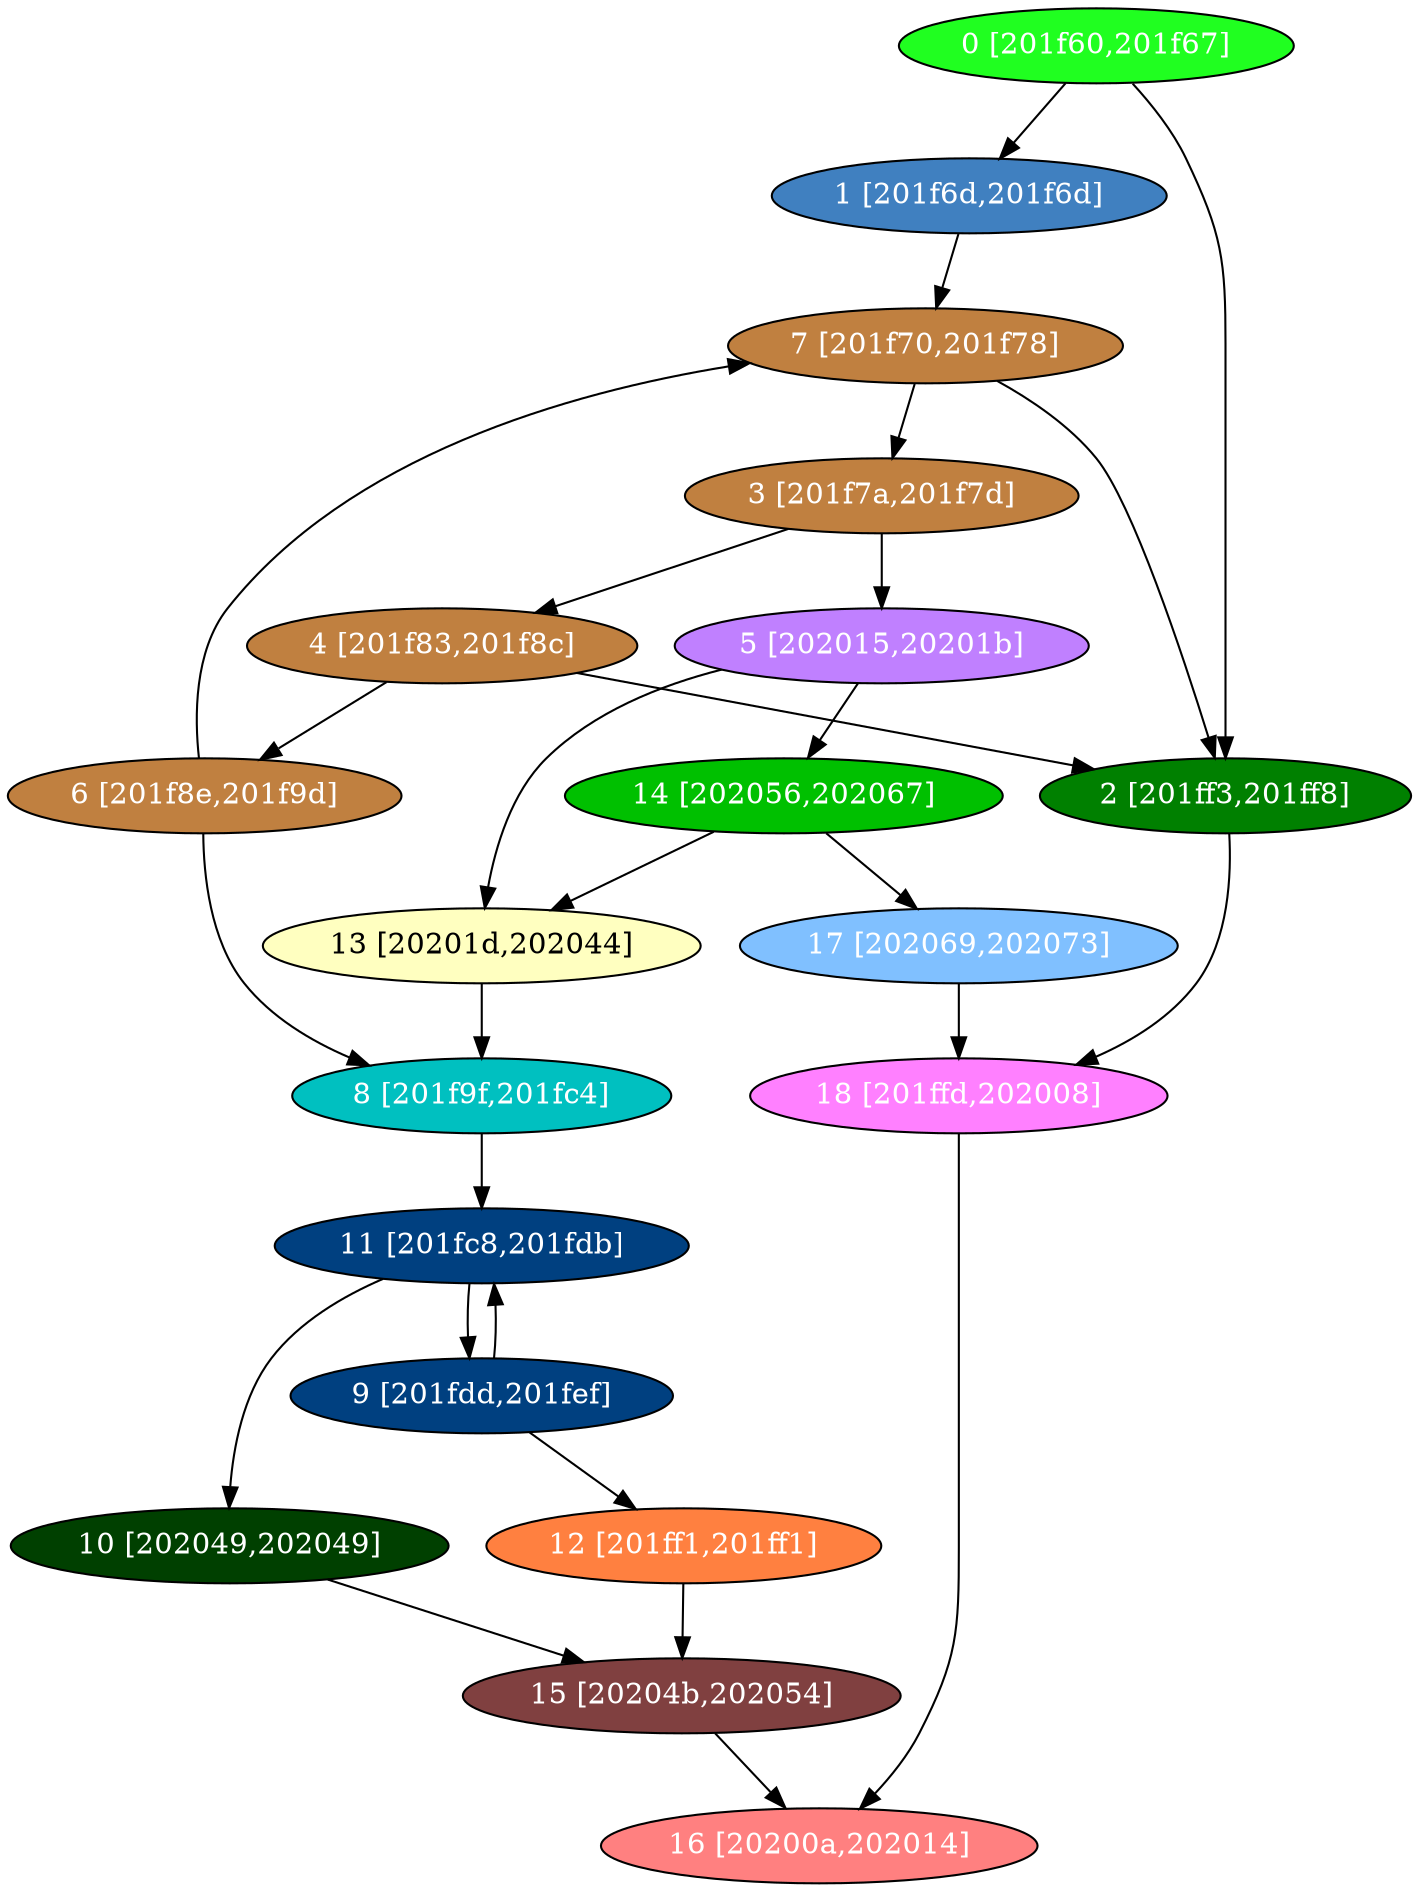 diGraph libnss3{
	libnss3_0  [style=filled fillcolor="#20FF20" fontcolor="#ffffff" shape=oval label="0 [201f60,201f67]"]
	libnss3_1  [style=filled fillcolor="#4080C0" fontcolor="#ffffff" shape=oval label="1 [201f6d,201f6d]"]
	libnss3_2  [style=filled fillcolor="#008000" fontcolor="#ffffff" shape=oval label="2 [201ff3,201ff8]"]
	libnss3_3  [style=filled fillcolor="#C08040" fontcolor="#ffffff" shape=oval label="3 [201f7a,201f7d]"]
	libnss3_4  [style=filled fillcolor="#C08040" fontcolor="#ffffff" shape=oval label="4 [201f83,201f8c]"]
	libnss3_5  [style=filled fillcolor="#C080FF" fontcolor="#ffffff" shape=oval label="5 [202015,20201b]"]
	libnss3_6  [style=filled fillcolor="#C08040" fontcolor="#ffffff" shape=oval label="6 [201f8e,201f9d]"]
	libnss3_7  [style=filled fillcolor="#C08040" fontcolor="#ffffff" shape=oval label="7 [201f70,201f78]"]
	libnss3_8  [style=filled fillcolor="#00C0C0" fontcolor="#ffffff" shape=oval label="8 [201f9f,201fc4]"]
	libnss3_9  [style=filled fillcolor="#004080" fontcolor="#ffffff" shape=oval label="9 [201fdd,201fef]"]
	libnss3_a  [style=filled fillcolor="#004000" fontcolor="#ffffff" shape=oval label="10 [202049,202049]"]
	libnss3_b  [style=filled fillcolor="#004080" fontcolor="#ffffff" shape=oval label="11 [201fc8,201fdb]"]
	libnss3_c  [style=filled fillcolor="#FF8040" fontcolor="#ffffff" shape=oval label="12 [201ff1,201ff1]"]
	libnss3_d  [style=filled fillcolor="#FFFFC0" fontcolor="#000000" shape=oval label="13 [20201d,202044]"]
	libnss3_e  [style=filled fillcolor="#00C000" fontcolor="#ffffff" shape=oval label="14 [202056,202067]"]
	libnss3_f  [style=filled fillcolor="#804040" fontcolor="#ffffff" shape=oval label="15 [20204b,202054]"]
	libnss3_10  [style=filled fillcolor="#FF8080" fontcolor="#ffffff" shape=oval label="16 [20200a,202014]"]
	libnss3_11  [style=filled fillcolor="#80C0FF" fontcolor="#ffffff" shape=oval label="17 [202069,202073]"]
	libnss3_12  [style=filled fillcolor="#FF80FF" fontcolor="#ffffff" shape=oval label="18 [201ffd,202008]"]

	libnss3_0 -> libnss3_1
	libnss3_0 -> libnss3_2
	libnss3_1 -> libnss3_7
	libnss3_2 -> libnss3_12
	libnss3_3 -> libnss3_4
	libnss3_3 -> libnss3_5
	libnss3_4 -> libnss3_2
	libnss3_4 -> libnss3_6
	libnss3_5 -> libnss3_d
	libnss3_5 -> libnss3_e
	libnss3_6 -> libnss3_7
	libnss3_6 -> libnss3_8
	libnss3_7 -> libnss3_2
	libnss3_7 -> libnss3_3
	libnss3_8 -> libnss3_b
	libnss3_9 -> libnss3_b
	libnss3_9 -> libnss3_c
	libnss3_a -> libnss3_f
	libnss3_b -> libnss3_9
	libnss3_b -> libnss3_a
	libnss3_c -> libnss3_f
	libnss3_d -> libnss3_8
	libnss3_e -> libnss3_d
	libnss3_e -> libnss3_11
	libnss3_f -> libnss3_10
	libnss3_11 -> libnss3_12
	libnss3_12 -> libnss3_10
}